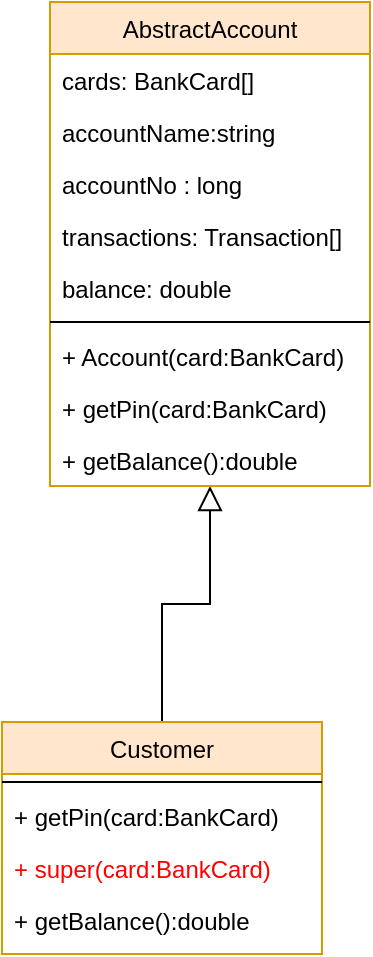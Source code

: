 <mxfile version="13.4.5" type="device"><diagram id="da8Q2BqkKCv5jXf525yQ" name="Page-1"><mxGraphModel dx="1024" dy="592" grid="1" gridSize="10" guides="1" tooltips="1" connect="1" arrows="1" fold="1" page="1" pageScale="1" pageWidth="827" pageHeight="1169" math="0" shadow="0"><root><mxCell id="0"/><mxCell id="1" parent="0"/><mxCell id="9PlxvruX2vEHMvvSxP51-1" value="" style="endArrow=block;endSize=10;endFill=0;shadow=0;strokeWidth=1;rounded=0;edgeStyle=elbowEdgeStyle;elbow=vertical;" parent="1" source="9PlxvruX2vEHMvvSxP51-7" target="9PlxvruX2vEHMvvSxP51-2" edge="1"><mxGeometry width="160" relative="1" as="geometry"><mxPoint x="294" y="143" as="sourcePoint"/><mxPoint x="294" y="143" as="targetPoint"/></mxGeometry></mxCell><mxCell id="9PlxvruX2vEHMvvSxP51-2" value="AbstractAccount" style="swimlane;fontStyle=0;align=center;verticalAlign=top;childLayout=stackLayout;horizontal=1;startSize=26;horizontalStack=0;resizeParent=1;resizeLast=0;collapsible=1;marginBottom=0;rounded=0;shadow=0;strokeWidth=1;fillColor=#ffe6cc;strokeColor=#d79b00;" parent="1" vertex="1"><mxGeometry x="314" y="50" width="160" height="242" as="geometry"><mxRectangle x="230" y="140" width="160" height="26" as="alternateBounds"/></mxGeometry></mxCell><mxCell id="9PlxvruX2vEHMvvSxP51-8" value="cards: BankCard[]" style="text;align=left;verticalAlign=top;spacingLeft=4;spacingRight=4;overflow=hidden;rotatable=0;points=[[0,0.5],[1,0.5]];portConstraint=eastwest;rounded=0;shadow=0;html=0;" parent="9PlxvruX2vEHMvvSxP51-2" vertex="1"><mxGeometry y="26" width="160" height="26" as="geometry"/></mxCell><mxCell id="9PlxvruX2vEHMvvSxP51-12" value="accountName:string" style="text;align=left;verticalAlign=top;spacingLeft=4;spacingRight=4;overflow=hidden;rotatable=0;points=[[0,0.5],[1,0.5]];portConstraint=eastwest;rounded=0;shadow=0;html=0;" parent="9PlxvruX2vEHMvvSxP51-2" vertex="1"><mxGeometry y="52" width="160" height="26" as="geometry"/></mxCell><mxCell id="9PlxvruX2vEHMvvSxP51-11" value="accountNo : long" style="text;align=left;verticalAlign=top;spacingLeft=4;spacingRight=4;overflow=hidden;rotatable=0;points=[[0,0.5],[1,0.5]];portConstraint=eastwest;" parent="9PlxvruX2vEHMvvSxP51-2" vertex="1"><mxGeometry y="78" width="160" height="26" as="geometry"/></mxCell><mxCell id="9PlxvruX2vEHMvvSxP51-9" value="transactions: Transaction[]" style="text;align=left;verticalAlign=top;spacingLeft=4;spacingRight=4;overflow=hidden;rotatable=0;points=[[0,0.5],[1,0.5]];portConstraint=eastwest;rounded=0;shadow=0;html=0;" parent="9PlxvruX2vEHMvvSxP51-2" vertex="1"><mxGeometry y="104" width="160" height="26" as="geometry"/></mxCell><mxCell id="9PlxvruX2vEHMvvSxP51-10" value="balance: double" style="text;align=left;verticalAlign=top;spacingLeft=4;spacingRight=4;overflow=hidden;rotatable=0;points=[[0,0.5],[1,0.5]];portConstraint=eastwest;rounded=0;shadow=0;html=0;" parent="9PlxvruX2vEHMvvSxP51-2" vertex="1"><mxGeometry y="130" width="160" height="26" as="geometry"/></mxCell><mxCell id="9PlxvruX2vEHMvvSxP51-3" value="" style="line;html=1;strokeWidth=1;align=left;verticalAlign=middle;spacingTop=-1;spacingLeft=3;spacingRight=3;rotatable=0;labelPosition=right;points=[];portConstraint=eastwest;" parent="9PlxvruX2vEHMvvSxP51-2" vertex="1"><mxGeometry y="156" width="160" height="8" as="geometry"/></mxCell><mxCell id="9PlxvruX2vEHMvvSxP51-4" value="+ Account(card:BankCard)" style="text;align=left;verticalAlign=top;spacingLeft=4;spacingRight=4;overflow=hidden;rotatable=0;points=[[0,0.5],[1,0.5]];portConstraint=eastwest;" parent="9PlxvruX2vEHMvvSxP51-2" vertex="1"><mxGeometry y="164" width="160" height="26" as="geometry"/></mxCell><mxCell id="9PlxvruX2vEHMvvSxP51-5" value="+ getPin(card:BankCard)" style="text;align=left;verticalAlign=top;spacingLeft=4;spacingRight=4;overflow=hidden;rotatable=0;points=[[0,0.5],[1,0.5]];portConstraint=eastwest;" parent="9PlxvruX2vEHMvvSxP51-2" vertex="1"><mxGeometry y="190" width="160" height="26" as="geometry"/></mxCell><mxCell id="9PlxvruX2vEHMvvSxP51-6" value="+ getBalance():double" style="text;align=left;verticalAlign=top;spacingLeft=4;spacingRight=4;overflow=hidden;rotatable=0;points=[[0,0.5],[1,0.5]];portConstraint=eastwest;" parent="9PlxvruX2vEHMvvSxP51-2" vertex="1"><mxGeometry y="216" width="160" height="26" as="geometry"/></mxCell><mxCell id="9PlxvruX2vEHMvvSxP51-7" value="Customer" style="swimlane;fontStyle=0;align=center;verticalAlign=top;childLayout=stackLayout;horizontal=1;startSize=26;horizontalStack=0;resizeParent=1;resizeLast=0;collapsible=1;marginBottom=0;rounded=0;shadow=0;strokeWidth=1;fillColor=#ffe6cc;strokeColor=#d79b00;" parent="1" vertex="1"><mxGeometry x="290" y="410" width="160" height="116" as="geometry"><mxRectangle x="130" y="380" width="160" height="26" as="alternateBounds"/></mxGeometry></mxCell><mxCell id="9PlxvruX2vEHMvvSxP51-13" value="" style="line;html=1;strokeWidth=1;align=left;verticalAlign=middle;spacingTop=-1;spacingLeft=3;spacingRight=3;rotatable=0;labelPosition=right;points=[];portConstraint=eastwest;" parent="9PlxvruX2vEHMvvSxP51-7" vertex="1"><mxGeometry y="26" width="160" height="8" as="geometry"/></mxCell><mxCell id="9PlxvruX2vEHMvvSxP51-14" value="+ getPin(card:BankCard)" style="text;align=left;verticalAlign=top;spacingLeft=4;spacingRight=4;overflow=hidden;rotatable=0;points=[[0,0.5],[1,0.5]];portConstraint=eastwest;" parent="9PlxvruX2vEHMvvSxP51-7" vertex="1"><mxGeometry y="34" width="160" height="26" as="geometry"/></mxCell><mxCell id="9PlxvruX2vEHMvvSxP51-15" value="+ super(card:BankCard)" style="text;align=left;verticalAlign=top;spacingLeft=4;spacingRight=4;overflow=hidden;rotatable=0;points=[[0,0.5],[1,0.5]];portConstraint=eastwest;fontColor=#FF0000;" parent="9PlxvruX2vEHMvvSxP51-7" vertex="1"><mxGeometry y="60" width="160" height="26" as="geometry"/></mxCell><mxCell id="9PlxvruX2vEHMvvSxP51-16" value="+ getBalance():double" style="text;align=left;verticalAlign=top;spacingLeft=4;spacingRight=4;overflow=hidden;rotatable=0;points=[[0,0.5],[1,0.5]];portConstraint=eastwest;" parent="9PlxvruX2vEHMvvSxP51-7" vertex="1"><mxGeometry y="86" width="160" height="26" as="geometry"/></mxCell></root></mxGraphModel></diagram></mxfile>